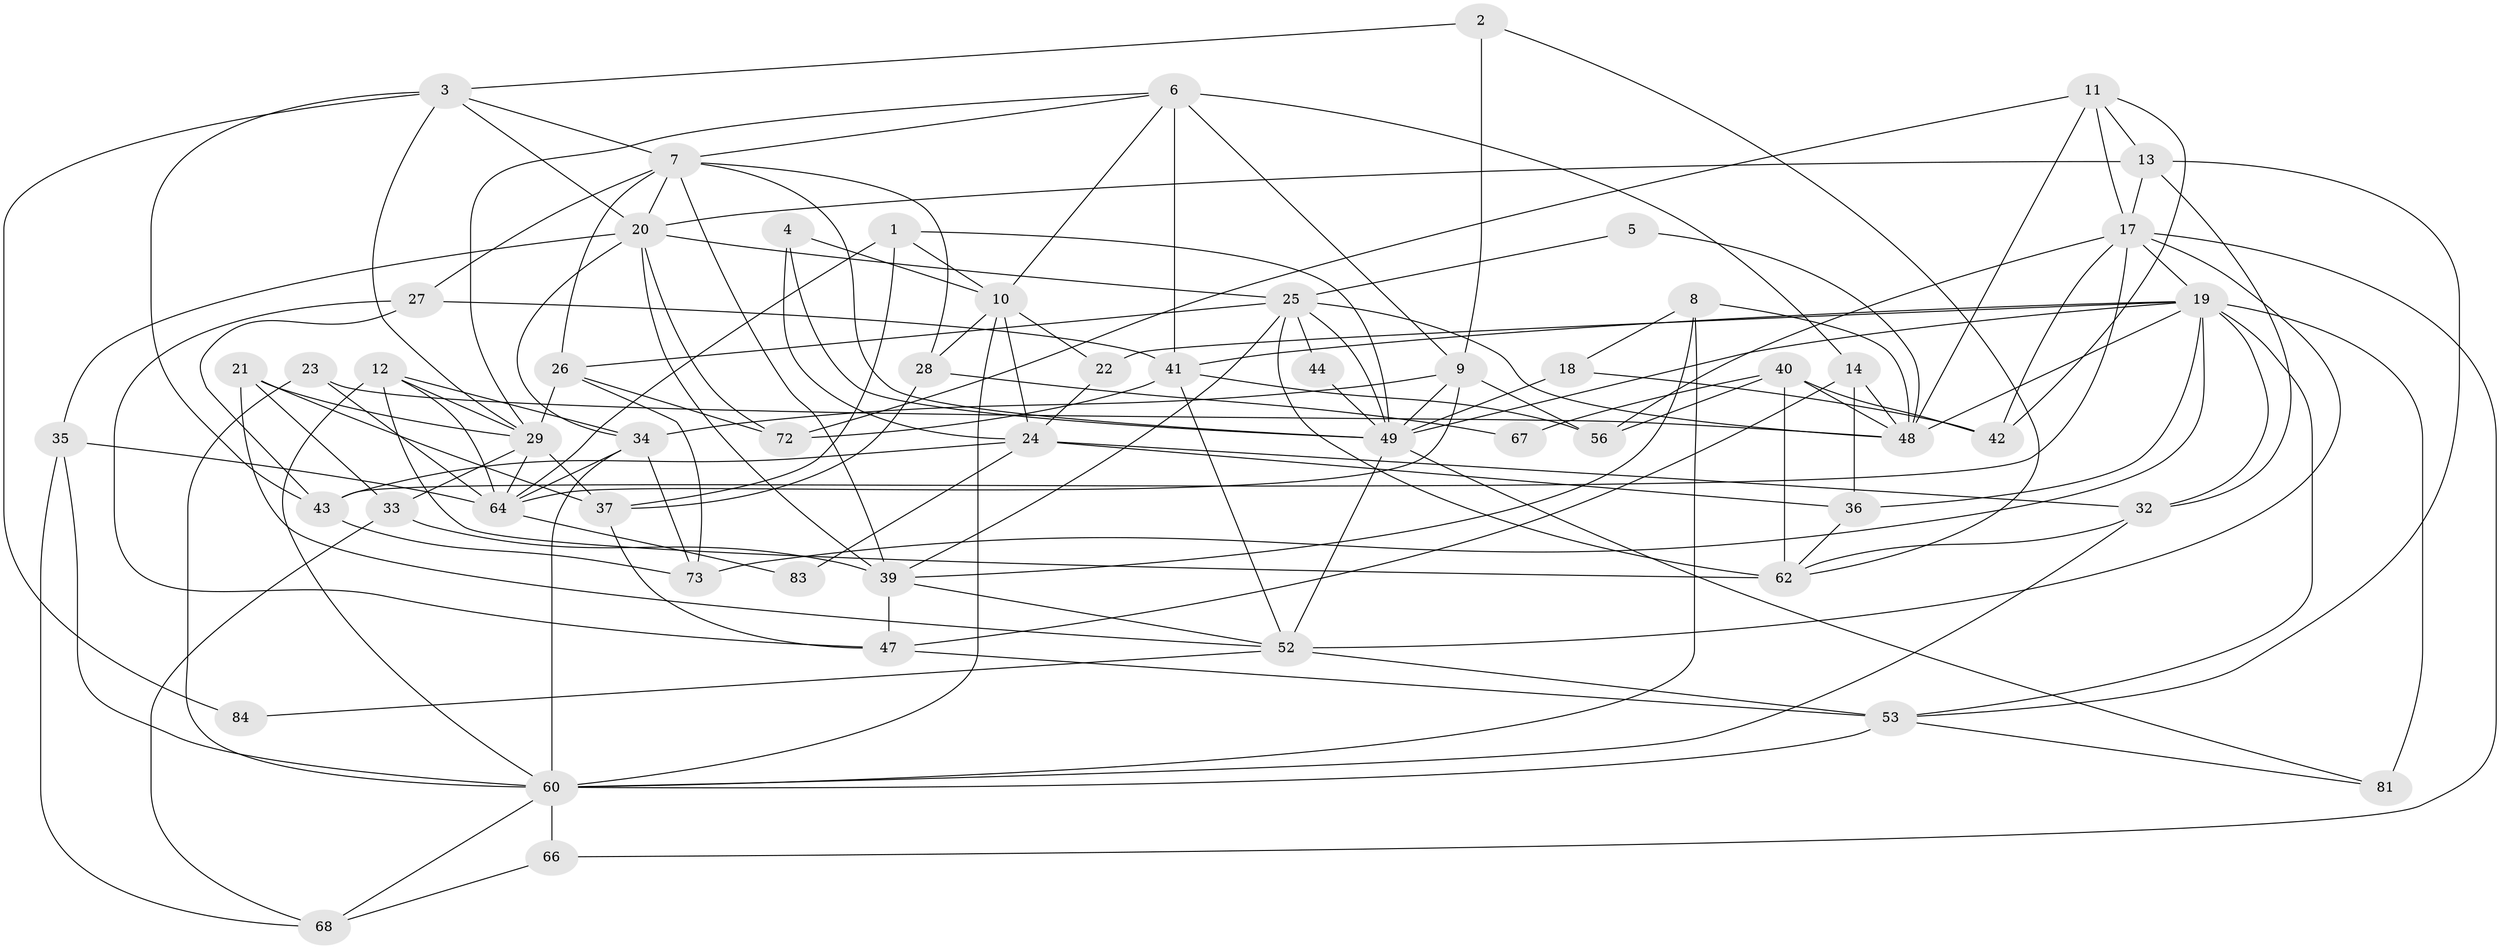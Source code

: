 // Generated by graph-tools (version 1.1) at 2025/52/02/27/25 19:52:06]
// undirected, 56 vertices, 144 edges
graph export_dot {
graph [start="1"]
  node [color=gray90,style=filled];
  1 [super="+87"];
  2;
  3 [super="+93"];
  4 [super="+15"];
  5;
  6 [super="+45"];
  7 [super="+69"];
  8 [super="+16"];
  9 [super="+94"];
  10 [super="+31"];
  11 [super="+95"];
  12 [super="+85"];
  13 [super="+54"];
  14 [super="+63"];
  17 [super="+96"];
  18 [super="+61"];
  19 [super="+30"];
  20 [super="+50"];
  21 [super="+74"];
  22;
  23;
  24 [super="+88"];
  25 [super="+89"];
  26 [super="+76"];
  27;
  28 [super="+65"];
  29 [super="+51"];
  32 [super="+46"];
  33 [super="+38"];
  34 [super="+58"];
  35;
  36 [super="+59"];
  37 [super="+82"];
  39 [super="+90"];
  40 [super="+78"];
  41 [super="+77"];
  42;
  43 [super="+55"];
  44;
  47 [super="+91"];
  48 [super="+57"];
  49 [super="+92"];
  52 [super="+80"];
  53 [super="+86"];
  56;
  60 [super="+71"];
  62 [super="+75"];
  64 [super="+70"];
  66;
  67;
  68;
  72;
  73 [super="+79"];
  81;
  83;
  84;
  1 -- 37;
  1 -- 49;
  1 -- 64;
  1 -- 10;
  2 -- 9;
  2 -- 3;
  2 -- 62;
  3 -- 7;
  3 -- 20;
  3 -- 29;
  3 -- 84;
  3 -- 43;
  4 -- 10;
  4 -- 24;
  4 -- 49;
  5 -- 48;
  5 -- 25;
  6 -- 7;
  6 -- 29;
  6 -- 9 [weight=2];
  6 -- 14;
  6 -- 10;
  6 -- 41;
  7 -- 27;
  7 -- 28;
  7 -- 39;
  7 -- 49;
  7 -- 26;
  7 -- 20;
  8 -- 60;
  8 -- 39;
  8 -- 48;
  8 -- 18;
  9 -- 56;
  9 -- 64;
  9 -- 34;
  9 -- 49;
  10 -- 28 [weight=2];
  10 -- 22;
  10 -- 60;
  10 -- 24;
  11 -- 17;
  11 -- 42;
  11 -- 72;
  11 -- 48;
  11 -- 13;
  12 -- 60;
  12 -- 64;
  12 -- 34;
  12 -- 62;
  12 -- 29;
  13 -- 20;
  13 -- 53;
  13 -- 32;
  13 -- 17;
  14 -- 36;
  14 -- 47;
  14 -- 48;
  17 -- 66;
  17 -- 43 [weight=2];
  17 -- 52;
  17 -- 56;
  17 -- 19;
  17 -- 42;
  18 -- 42;
  18 -- 49;
  19 -- 49;
  19 -- 36 [weight=2];
  19 -- 81;
  19 -- 32;
  19 -- 48;
  19 -- 22;
  19 -- 73;
  19 -- 53;
  19 -- 41;
  20 -- 25;
  20 -- 35;
  20 -- 72;
  20 -- 34;
  20 -- 39;
  21 -- 37;
  21 -- 33;
  21 -- 52;
  21 -- 29;
  22 -- 24;
  23 -- 60;
  23 -- 64;
  23 -- 48;
  24 -- 43 [weight=2];
  24 -- 83;
  24 -- 36;
  24 -- 32;
  25 -- 39;
  25 -- 62;
  25 -- 48;
  25 -- 49;
  25 -- 26;
  25 -- 44;
  26 -- 72;
  26 -- 73 [weight=2];
  26 -- 29;
  27 -- 47;
  27 -- 41;
  27 -- 43;
  28 -- 37;
  28 -- 67;
  29 -- 37;
  29 -- 33;
  29 -- 64;
  32 -- 62;
  32 -- 60;
  33 -- 68;
  33 -- 39;
  34 -- 60;
  34 -- 64;
  34 -- 73;
  35 -- 68;
  35 -- 60;
  35 -- 64;
  36 -- 62;
  37 -- 47;
  39 -- 52;
  39 -- 47;
  40 -- 62;
  40 -- 67;
  40 -- 42;
  40 -- 56;
  40 -- 48;
  41 -- 72 [weight=2];
  41 -- 52;
  41 -- 56;
  43 -- 73;
  44 -- 49;
  47 -- 53;
  49 -- 81;
  49 -- 52;
  52 -- 53 [weight=2];
  52 -- 84;
  53 -- 81;
  53 -- 60;
  60 -- 66;
  60 -- 68;
  64 -- 83;
  66 -- 68;
}
